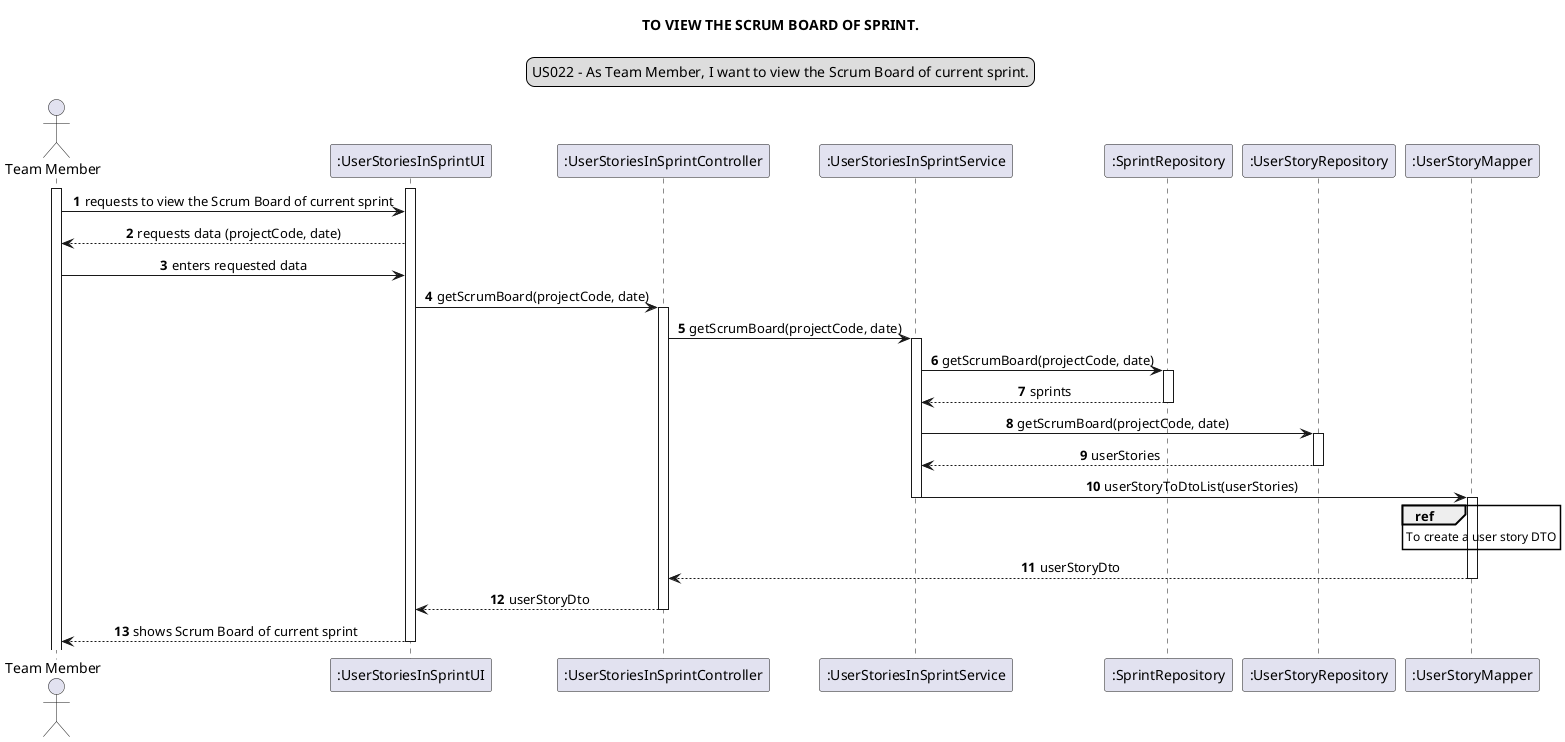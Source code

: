 @startuml
skinparam sequenceMessageAlign center
title TO VIEW THE SCRUM BOARD OF SPRINT.
legend top
US022 - As Team Member, I want to view the Scrum Board of current sprint.
end legend
autonumber
actor "Team Member" as member
participant ":UserStoriesInSprintUI" as ui
participant ":UserStoriesInSprintController" as controller
participant ":UserStoriesInSprintService" as service
participant ":SprintRepository" as repository

participant ":UserStoryRepository" as usRepository
participant ":UserStoryMapper" as dto

activate member
activate ui
member -> ui : requests to view the Scrum Board of current sprint

ui --> member : requests data (projectCode, date)
member -> ui : enters requested data

"ui" -> controller : getScrumBoard(projectCode, date)
activate controller
"controller" -> service : getScrumBoard(projectCode, date)
activate service

"service" -> repository : getScrumBoard(projectCode, date)
activate repository
"repository"--> service : sprints
deactivate repository
"service" -> usRepository : getScrumBoard(projectCode, date)
deactivate repository
activate usRepository

usRepository -->"service"   : userStories
deactivate usRepository
deactivate repository

service-> dto : userStoryToDtoList(userStories)
deactivate service
activate dto

activate repository

deactivate repository

ref over dto: To create a user story DTO

dto --> controller : userStoryDto
deactivate dto
controller --> ui : userStoryDto
deactivate controller
ui --> member : shows Scrum Board of current sprint
deactivate ui

@enduml